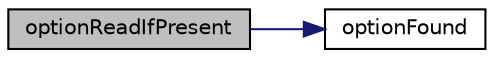 digraph "optionReadIfPresent"
{
  bgcolor="transparent";
  edge [fontname="Helvetica",fontsize="10",labelfontname="Helvetica",labelfontsize="10"];
  node [fontname="Helvetica",fontsize="10",shape=record];
  rankdir="LR";
  Node1108 [label="optionReadIfPresent",height=0.2,width=0.4,color="black", fillcolor="grey75", style="filled", fontcolor="black"];
  Node1108 -> Node1109 [color="midnightblue",fontsize="10",style="solid",fontname="Helvetica"];
  Node1109 [label="optionFound",height=0.2,width=0.4,color="black",URL="$a27769.html#a4beb7e89c5912d96853e53d93f7ce2ab",tooltip="Return true if the named option is found. "];
}
